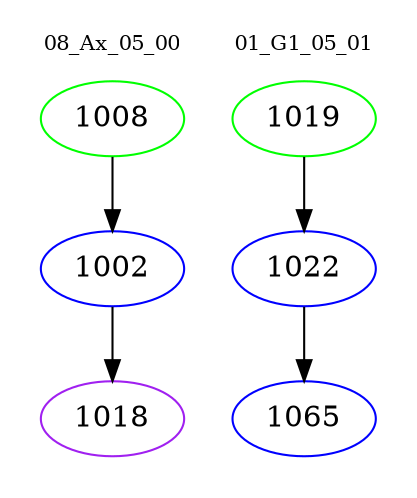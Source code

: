 digraph{
subgraph cluster_0 {
color = white
label = "08_Ax_05_00";
fontsize=10;
T0_1008 [label="1008", color="green"]
T0_1008 -> T0_1002 [color="black"]
T0_1002 [label="1002", color="blue"]
T0_1002 -> T0_1018 [color="black"]
T0_1018 [label="1018", color="purple"]
}
subgraph cluster_1 {
color = white
label = "01_G1_05_01";
fontsize=10;
T1_1019 [label="1019", color="green"]
T1_1019 -> T1_1022 [color="black"]
T1_1022 [label="1022", color="blue"]
T1_1022 -> T1_1065 [color="black"]
T1_1065 [label="1065", color="blue"]
}
}
